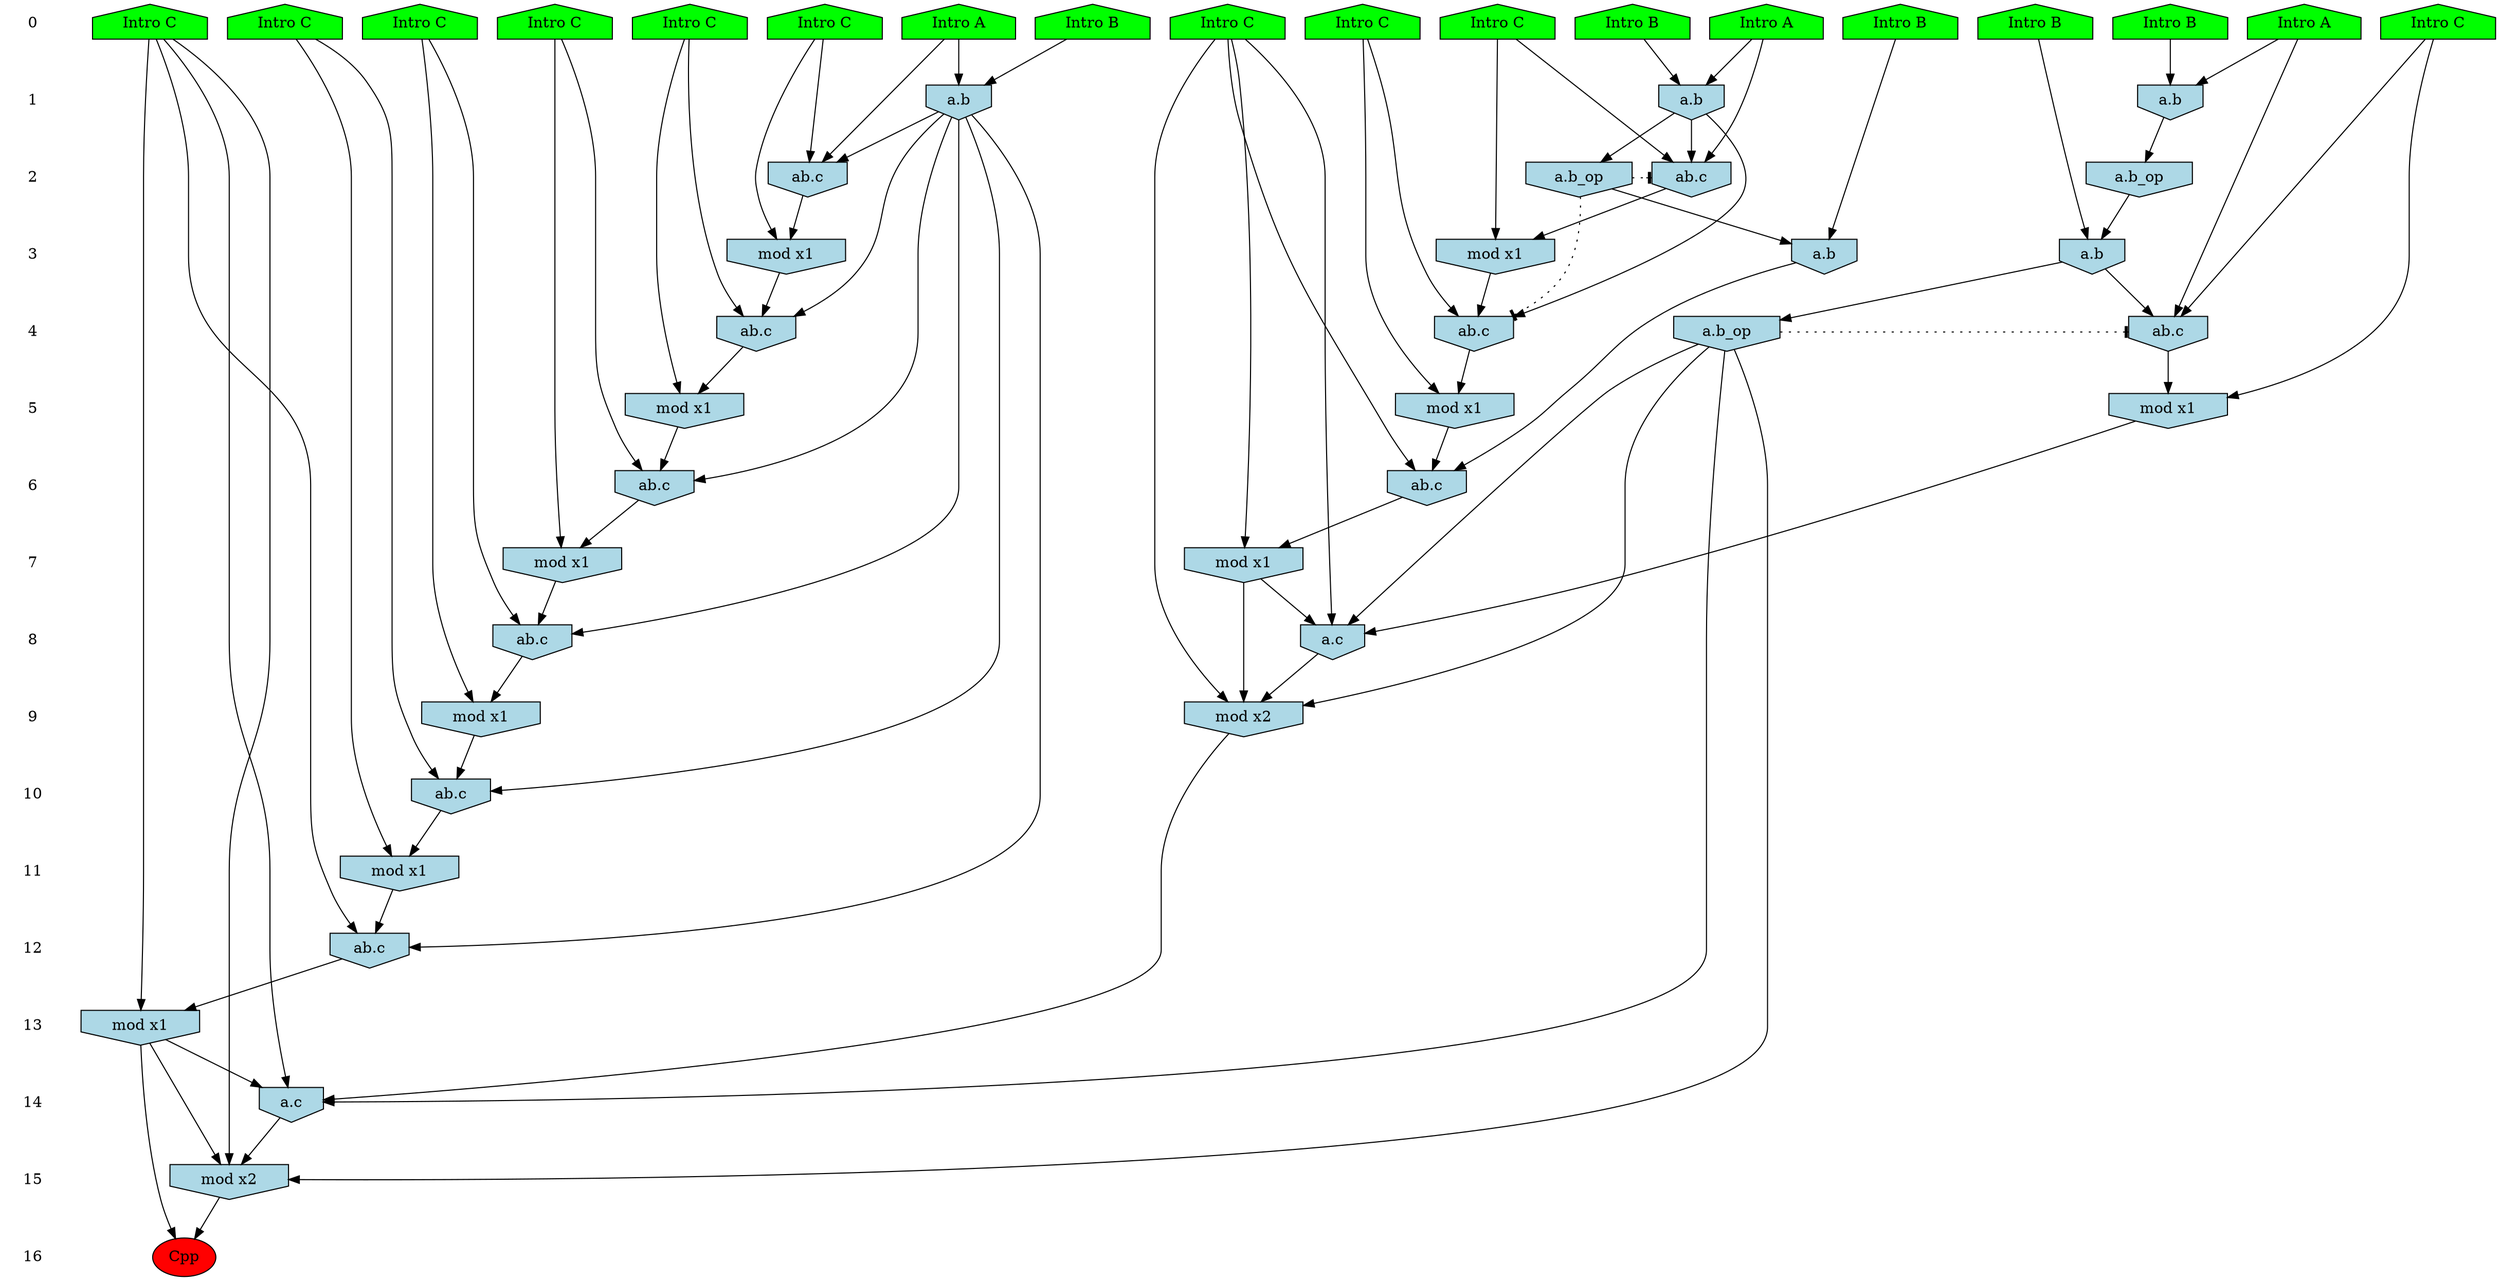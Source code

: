 /* Compression of 1 causal flows obtained in average at 2.059961E+01 t.u */
/* Compressed causal flows were: [3836] */
digraph G{
 ranksep=.5 ; 
{ rank = same ; "0" [shape=plaintext] ; node_1 [label ="Intro B", shape=house, style=filled, fillcolor=green] ;
node_2 [label ="Intro A", shape=house, style=filled, fillcolor=green] ;
node_3 [label ="Intro B", shape=house, style=filled, fillcolor=green] ;
node_4 [label ="Intro B", shape=house, style=filled, fillcolor=green] ;
node_5 [label ="Intro B", shape=house, style=filled, fillcolor=green] ;
node_6 [label ="Intro A", shape=house, style=filled, fillcolor=green] ;
node_7 [label ="Intro B", shape=house, style=filled, fillcolor=green] ;
node_8 [label ="Intro A", shape=house, style=filled, fillcolor=green] ;
node_9 [label ="Intro C", shape=house, style=filled, fillcolor=green] ;
node_10 [label ="Intro C", shape=house, style=filled, fillcolor=green] ;
node_11 [label ="Intro C", shape=house, style=filled, fillcolor=green] ;
node_12 [label ="Intro C", shape=house, style=filled, fillcolor=green] ;
node_13 [label ="Intro C", shape=house, style=filled, fillcolor=green] ;
node_14 [label ="Intro C", shape=house, style=filled, fillcolor=green] ;
node_15 [label ="Intro C", shape=house, style=filled, fillcolor=green] ;
node_16 [label ="Intro C", shape=house, style=filled, fillcolor=green] ;
node_17 [label ="Intro C", shape=house, style=filled, fillcolor=green] ;
node_18 [label ="Intro C", shape=house, style=filled, fillcolor=green] ;
}
{ rank = same ; "1" [shape=plaintext] ; node_19 [label="a.b", shape=invhouse, style=filled, fillcolor = lightblue] ;
node_27 [label="a.b", shape=invhouse, style=filled, fillcolor = lightblue] ;
node_32 [label="a.b", shape=invhouse, style=filled, fillcolor = lightblue] ;
}
{ rank = same ; "2" [shape=plaintext] ; node_20 [label="ab.c", shape=invhouse, style=filled, fillcolor = lightblue] ;
node_24 [label="a.b_op", shape=invhouse, style=filled, fillcolor = lightblue] ;
node_28 [label="ab.c", shape=invhouse, style=filled, fillcolor = lightblue] ;
node_33 [label="a.b_op", shape=invhouse, style=filled, fillcolor = lightblue] ;
}
{ rank = same ; "3" [shape=plaintext] ; node_21 [label="mod x1", shape=invhouse, style=filled, fillcolor = lightblue] ;
node_25 [label="a.b", shape=invhouse, style=filled, fillcolor = lightblue] ;
node_29 [label="mod x1", shape=invhouse, style=filled, fillcolor = lightblue] ;
node_35 [label="a.b", shape=invhouse, style=filled, fillcolor = lightblue] ;
}
{ rank = same ; "4" [shape=plaintext] ; node_22 [label="ab.c", shape=invhouse, style=filled, fillcolor = lightblue] ;
node_30 [label="ab.c", shape=invhouse, style=filled, fillcolor = lightblue] ;
node_37 [label="ab.c", shape=invhouse, style=filled, fillcolor = lightblue] ;
node_39 [label="a.b_op", shape=invhouse, style=filled, fillcolor = lightblue] ;
}
{ rank = same ; "5" [shape=plaintext] ; node_23 [label="mod x1", shape=invhouse, style=filled, fillcolor = lightblue] ;
node_31 [label="mod x1", shape=invhouse, style=filled, fillcolor = lightblue] ;
node_40 [label="mod x1", shape=invhouse, style=filled, fillcolor = lightblue] ;
}
{ rank = same ; "6" [shape=plaintext] ; node_26 [label="ab.c", shape=invhouse, style=filled, fillcolor = lightblue] ;
node_34 [label="ab.c", shape=invhouse, style=filled, fillcolor = lightblue] ;
}
{ rank = same ; "7" [shape=plaintext] ; node_36 [label="mod x1", shape=invhouse, style=filled, fillcolor = lightblue] ;
node_38 [label="mod x1", shape=invhouse, style=filled, fillcolor = lightblue] ;
}
{ rank = same ; "8" [shape=plaintext] ; node_41 [label="ab.c", shape=invhouse, style=filled, fillcolor = lightblue] ;
node_43 [label="a.c", shape=invhouse, style=filled, fillcolor = lightblue] ;
}
{ rank = same ; "9" [shape=plaintext] ; node_42 [label="mod x1", shape=invhouse, style=filled, fillcolor = lightblue] ;
node_44 [label="mod x2", shape=invhouse, style=filled, fillcolor = lightblue] ;
}
{ rank = same ; "10" [shape=plaintext] ; node_45 [label="ab.c", shape=invhouse, style=filled, fillcolor = lightblue] ;
}
{ rank = same ; "11" [shape=plaintext] ; node_46 [label="mod x1", shape=invhouse, style=filled, fillcolor = lightblue] ;
}
{ rank = same ; "12" [shape=plaintext] ; node_47 [label="ab.c", shape=invhouse, style=filled, fillcolor = lightblue] ;
}
{ rank = same ; "13" [shape=plaintext] ; node_48 [label="mod x1", shape=invhouse, style=filled, fillcolor = lightblue] ;
}
{ rank = same ; "14" [shape=plaintext] ; node_49 [label="a.c", shape=invhouse, style=filled, fillcolor = lightblue] ;
}
{ rank = same ; "15" [shape=plaintext] ; node_50 [label="mod x2", shape=invhouse, style=filled, fillcolor = lightblue] ;
}
{ rank = same ; "16" [shape=plaintext] ; node_51 [label ="Cpp", style=filled, fillcolor=red] ;
}
"0" -> "1" [style="invis"]; 
"1" -> "2" [style="invis"]; 
"2" -> "3" [style="invis"]; 
"3" -> "4" [style="invis"]; 
"4" -> "5" [style="invis"]; 
"5" -> "6" [style="invis"]; 
"6" -> "7" [style="invis"]; 
"7" -> "8" [style="invis"]; 
"8" -> "9" [style="invis"]; 
"9" -> "10" [style="invis"]; 
"10" -> "11" [style="invis"]; 
"11" -> "12" [style="invis"]; 
"12" -> "13" [style="invis"]; 
"13" -> "14" [style="invis"]; 
"14" -> "15" [style="invis"]; 
"15" -> "16" [style="invis"]; 
node_4 -> node_19
node_8 -> node_19
node_8 -> node_20
node_13 -> node_20
node_19 -> node_20
node_13 -> node_21
node_20 -> node_21
node_15 -> node_22
node_19 -> node_22
node_21 -> node_22
node_15 -> node_23
node_22 -> node_23
node_19 -> node_24
node_7 -> node_25
node_24 -> node_25
node_10 -> node_26
node_23 -> node_26
node_25 -> node_26
node_1 -> node_27
node_6 -> node_27
node_6 -> node_28
node_9 -> node_28
node_27 -> node_28
node_9 -> node_29
node_28 -> node_29
node_12 -> node_30
node_27 -> node_30
node_29 -> node_30
node_12 -> node_31
node_30 -> node_31
node_2 -> node_32
node_5 -> node_32
node_32 -> node_33
node_18 -> node_34
node_27 -> node_34
node_31 -> node_34
node_3 -> node_35
node_33 -> node_35
node_10 -> node_36
node_26 -> node_36
node_2 -> node_37
node_14 -> node_37
node_35 -> node_37
node_18 -> node_38
node_34 -> node_38
node_35 -> node_39
node_14 -> node_40
node_37 -> node_40
node_17 -> node_41
node_27 -> node_41
node_38 -> node_41
node_17 -> node_42
node_41 -> node_42
node_10 -> node_43
node_36 -> node_43
node_39 -> node_43
node_40 -> node_43
node_10 -> node_44
node_36 -> node_44
node_39 -> node_44
node_43 -> node_44
node_11 -> node_45
node_27 -> node_45
node_42 -> node_45
node_11 -> node_46
node_45 -> node_46
node_16 -> node_47
node_27 -> node_47
node_46 -> node_47
node_16 -> node_48
node_47 -> node_48
node_16 -> node_49
node_39 -> node_49
node_44 -> node_49
node_48 -> node_49
node_16 -> node_50
node_39 -> node_50
node_48 -> node_50
node_49 -> node_50
node_48 -> node_51
node_50 -> node_51
node_24 -> node_22 [style=dotted, arrowhead = tee] 
node_24 -> node_20 [style=dotted, arrowhead = tee] 
node_39 -> node_37 [style=dotted, arrowhead = tee] 
}
/*
 Dot generation time: 0.000000
*/